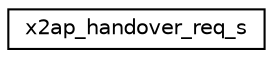 digraph "Graphical Class Hierarchy"
{
 // LATEX_PDF_SIZE
  edge [fontname="Helvetica",fontsize="10",labelfontname="Helvetica",labelfontsize="10"];
  node [fontname="Helvetica",fontsize="10",shape=record];
  rankdir="LR";
  Node0 [label="x2ap_handover_req_s",height=0.2,width=0.4,color="black", fillcolor="white", style="filled",URL="$structx2ap__handover__req__s.html",tooltip=" "];
}
